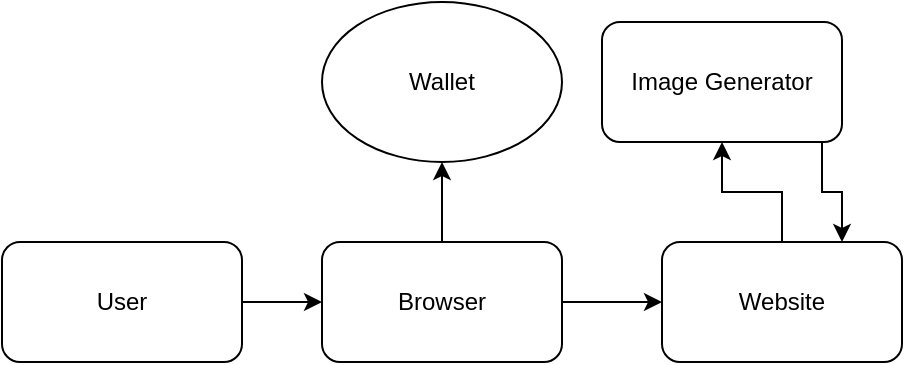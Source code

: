 <mxfile version="21.7.5" type="github">
  <diagram name="Page-1" id="uvDzyVtkvnyqVdNpsSEz">
    <mxGraphModel dx="1364" dy="803" grid="1" gridSize="10" guides="1" tooltips="1" connect="1" arrows="1" fold="1" page="1" pageScale="1" pageWidth="850" pageHeight="1100" math="0" shadow="0">
      <root>
        <mxCell id="0" />
        <mxCell id="1" parent="0" />
        <mxCell id="ZMCGh3uslOaLDGoOaYo7-4" value="" style="edgeStyle=orthogonalEdgeStyle;rounded=0;orthogonalLoop=1;jettySize=auto;html=1;" edge="1" parent="1" source="ZMCGh3uslOaLDGoOaYo7-1" target="ZMCGh3uslOaLDGoOaYo7-2">
          <mxGeometry relative="1" as="geometry" />
        </mxCell>
        <mxCell id="ZMCGh3uslOaLDGoOaYo7-1" value="User" style="rounded=1;whiteSpace=wrap;html=1;" vertex="1" parent="1">
          <mxGeometry x="80" y="280" width="120" height="60" as="geometry" />
        </mxCell>
        <mxCell id="ZMCGh3uslOaLDGoOaYo7-5" value="" style="edgeStyle=orthogonalEdgeStyle;rounded=0;orthogonalLoop=1;jettySize=auto;html=1;" edge="1" parent="1" source="ZMCGh3uslOaLDGoOaYo7-2" target="ZMCGh3uslOaLDGoOaYo7-3">
          <mxGeometry relative="1" as="geometry" />
        </mxCell>
        <mxCell id="ZMCGh3uslOaLDGoOaYo7-7" value="" style="edgeStyle=orthogonalEdgeStyle;rounded=0;orthogonalLoop=1;jettySize=auto;html=1;" edge="1" parent="1" source="ZMCGh3uslOaLDGoOaYo7-2" target="ZMCGh3uslOaLDGoOaYo7-6">
          <mxGeometry relative="1" as="geometry" />
        </mxCell>
        <mxCell id="ZMCGh3uslOaLDGoOaYo7-2" value="Browser" style="rounded=1;whiteSpace=wrap;html=1;" vertex="1" parent="1">
          <mxGeometry x="240" y="280" width="120" height="60" as="geometry" />
        </mxCell>
        <mxCell id="ZMCGh3uslOaLDGoOaYo7-3" value="Wallet" style="ellipse;whiteSpace=wrap;html=1;" vertex="1" parent="1">
          <mxGeometry x="240" y="160" width="120" height="80" as="geometry" />
        </mxCell>
        <mxCell id="ZMCGh3uslOaLDGoOaYo7-9" value="" style="edgeStyle=orthogonalEdgeStyle;rounded=0;orthogonalLoop=1;jettySize=auto;html=1;" edge="1" parent="1" source="ZMCGh3uslOaLDGoOaYo7-6" target="ZMCGh3uslOaLDGoOaYo7-8">
          <mxGeometry relative="1" as="geometry" />
        </mxCell>
        <mxCell id="ZMCGh3uslOaLDGoOaYo7-6" value="Website" style="whiteSpace=wrap;html=1;rounded=1;" vertex="1" parent="1">
          <mxGeometry x="410" y="280" width="120" height="60" as="geometry" />
        </mxCell>
        <mxCell id="ZMCGh3uslOaLDGoOaYo7-10" style="edgeStyle=orthogonalEdgeStyle;rounded=0;orthogonalLoop=1;jettySize=auto;html=1;entryX=0.75;entryY=0;entryDx=0;entryDy=0;" edge="1" parent="1" source="ZMCGh3uslOaLDGoOaYo7-8" target="ZMCGh3uslOaLDGoOaYo7-6">
          <mxGeometry relative="1" as="geometry">
            <Array as="points">
              <mxPoint x="490" y="255" />
              <mxPoint x="500" y="255" />
            </Array>
          </mxGeometry>
        </mxCell>
        <mxCell id="ZMCGh3uslOaLDGoOaYo7-8" value="Image Generator" style="whiteSpace=wrap;html=1;rounded=1;" vertex="1" parent="1">
          <mxGeometry x="380" y="170" width="120" height="60" as="geometry" />
        </mxCell>
      </root>
    </mxGraphModel>
  </diagram>
</mxfile>
